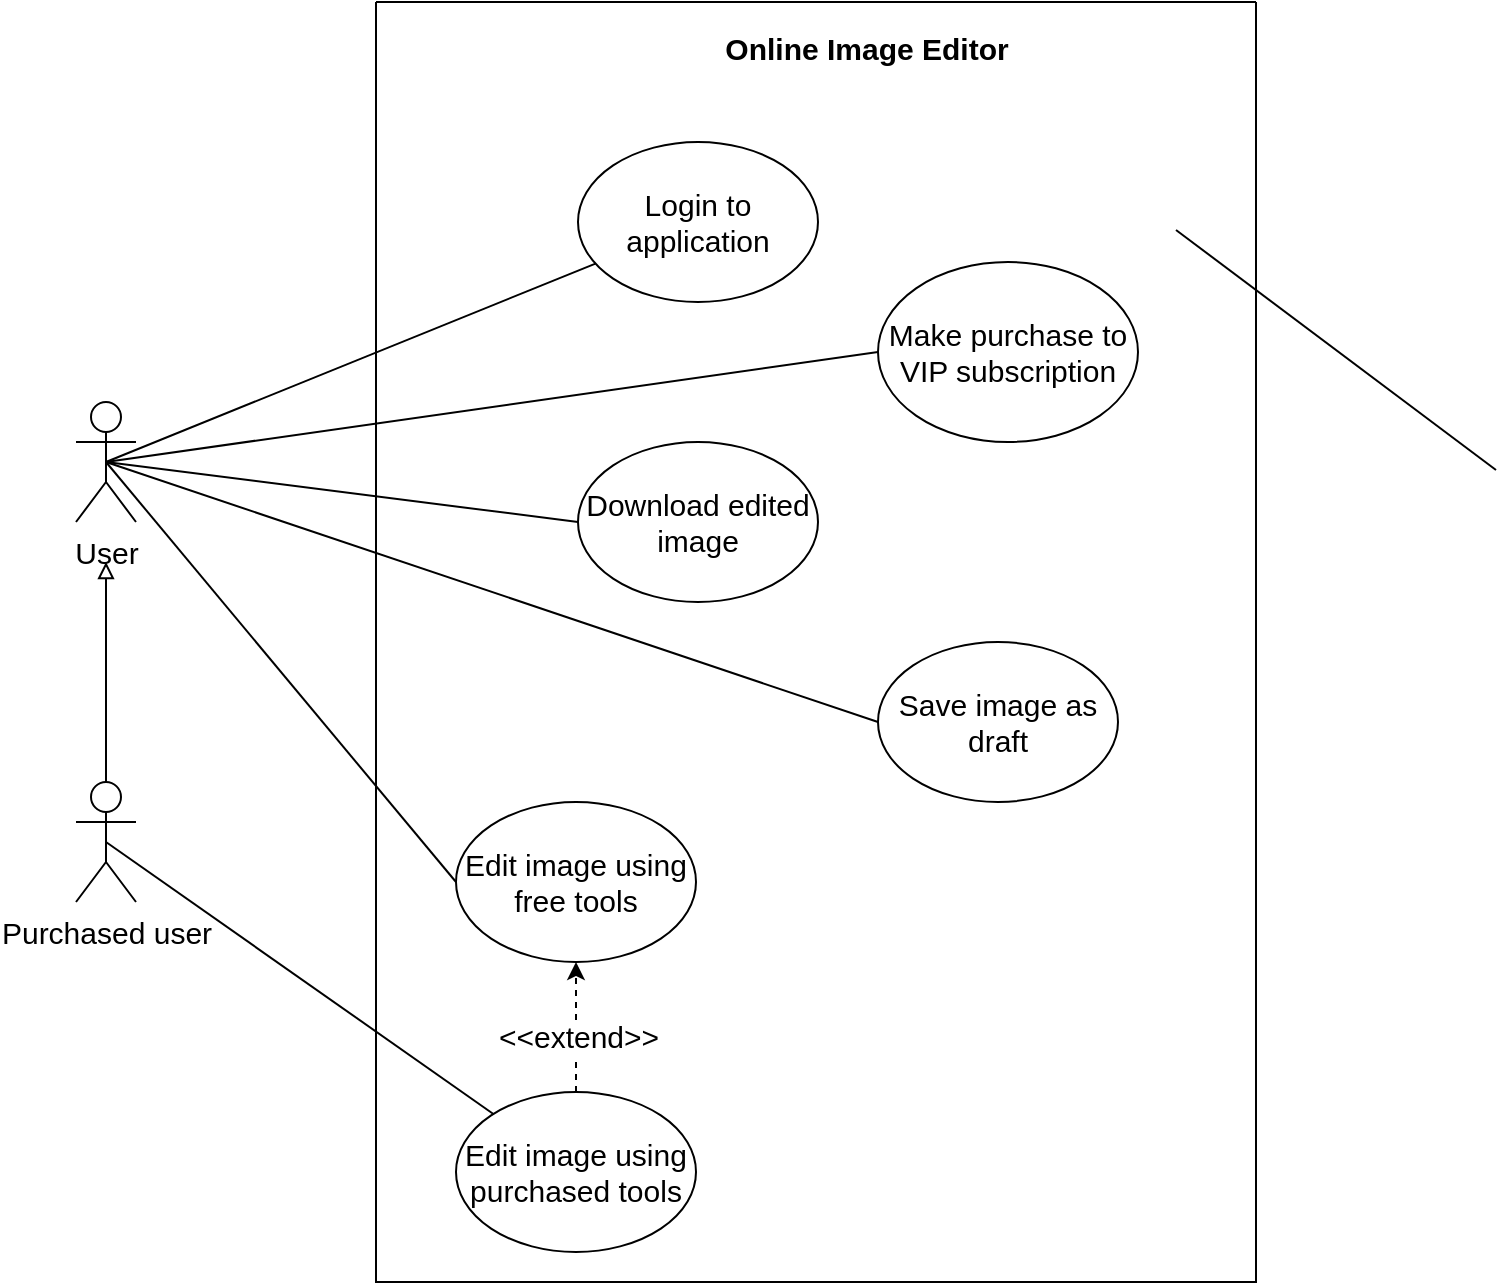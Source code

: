 <mxfile version="24.2.0" type="device">
  <diagram name="Trang-1" id="jcGi4OQ8nvNWdJNOWrVu">
    <mxGraphModel dx="1562" dy="938" grid="1" gridSize="10" guides="1" tooltips="1" connect="1" arrows="1" fold="1" page="1" pageScale="1" pageWidth="827" pageHeight="1169" math="0" shadow="0">
      <root>
        <mxCell id="0" />
        <mxCell id="1" parent="0" />
        <mxCell id="FmBBbiMj-wgR0HNExI7J-1" value="" style="swimlane;startSize=0;fontSize=15;" vertex="1" parent="1">
          <mxGeometry x="209" y="40" width="440" height="640" as="geometry">
            <mxRectangle x="320" y="80" width="50" height="40" as="alternateBounds" />
          </mxGeometry>
        </mxCell>
        <mxCell id="FmBBbiMj-wgR0HNExI7J-2" value="&lt;b style=&quot;font-size: 15px;&quot;&gt;&lt;font style=&quot;font-size: 15px;&quot;&gt;Online Image Editor&lt;/font&gt;&lt;/b&gt;" style="text;html=1;align=center;verticalAlign=middle;resizable=0;points=[];autosize=1;strokeColor=none;fillColor=none;fontSize=15;" vertex="1" parent="FmBBbiMj-wgR0HNExI7J-1">
          <mxGeometry x="160" y="8" width="170" height="30" as="geometry" />
        </mxCell>
        <mxCell id="FmBBbiMj-wgR0HNExI7J-3" value="Login to application" style="ellipse;whiteSpace=wrap;html=1;fontSize=15;" vertex="1" parent="FmBBbiMj-wgR0HNExI7J-1">
          <mxGeometry x="101" y="70" width="120" height="80" as="geometry" />
        </mxCell>
        <mxCell id="FmBBbiMj-wgR0HNExI7J-4" value="Make purchase to VIP subscription" style="ellipse;whiteSpace=wrap;html=1;fontSize=15;" vertex="1" parent="FmBBbiMj-wgR0HNExI7J-1">
          <mxGeometry x="251" y="130" width="130" height="90" as="geometry" />
        </mxCell>
        <mxCell id="FmBBbiMj-wgR0HNExI7J-7" value="Download edited image" style="ellipse;whiteSpace=wrap;html=1;fontSize=15;" vertex="1" parent="FmBBbiMj-wgR0HNExI7J-1">
          <mxGeometry x="101" y="220" width="120" height="80" as="geometry" />
        </mxCell>
        <mxCell id="FmBBbiMj-wgR0HNExI7J-8" value="Save image as draft" style="ellipse;whiteSpace=wrap;html=1;fontSize=15;" vertex="1" parent="FmBBbiMj-wgR0HNExI7J-1">
          <mxGeometry x="251" y="320" width="120" height="80" as="geometry" />
        </mxCell>
        <mxCell id="FmBBbiMj-wgR0HNExI7J-5" value="Edit image using free tools" style="ellipse;whiteSpace=wrap;html=1;fontSize=15;" vertex="1" parent="FmBBbiMj-wgR0HNExI7J-1">
          <mxGeometry x="40" y="400" width="120" height="80" as="geometry" />
        </mxCell>
        <mxCell id="FmBBbiMj-wgR0HNExI7J-10" style="edgeStyle=orthogonalEdgeStyle;rounded=0;orthogonalLoop=1;jettySize=auto;html=1;exitX=0.5;exitY=0;exitDx=0;exitDy=0;entryX=0.5;entryY=1;entryDx=0;entryDy=0;dashed=1;fontSize=15;" edge="1" parent="FmBBbiMj-wgR0HNExI7J-1" source="FmBBbiMj-wgR0HNExI7J-6" target="FmBBbiMj-wgR0HNExI7J-5">
          <mxGeometry relative="1" as="geometry" />
        </mxCell>
        <mxCell id="FmBBbiMj-wgR0HNExI7J-11" value="&amp;lt;&amp;lt;extend&amp;gt;&amp;gt;" style="edgeLabel;html=1;align=center;verticalAlign=middle;resizable=0;points=[];fontSize=15;" vertex="1" connectable="0" parent="FmBBbiMj-wgR0HNExI7J-10">
          <mxGeometry x="-0.13" y="-2" relative="1" as="geometry">
            <mxPoint x="-1" as="offset" />
          </mxGeometry>
        </mxCell>
        <mxCell id="FmBBbiMj-wgR0HNExI7J-6" value="Edit image using purchased tools" style="ellipse;whiteSpace=wrap;html=1;fontSize=15;" vertex="1" parent="FmBBbiMj-wgR0HNExI7J-1">
          <mxGeometry x="40" y="545" width="120" height="80" as="geometry" />
        </mxCell>
        <mxCell id="FmBBbiMj-wgR0HNExI7J-15" style="rounded=0;orthogonalLoop=1;jettySize=auto;html=1;exitX=0.5;exitY=0.5;exitDx=0;exitDy=0;exitPerimeter=0;endArrow=none;endFill=0;fontSize=15;" edge="1" parent="1" source="FmBBbiMj-wgR0HNExI7J-13" target="FmBBbiMj-wgR0HNExI7J-3">
          <mxGeometry relative="1" as="geometry" />
        </mxCell>
        <mxCell id="FmBBbiMj-wgR0HNExI7J-16" style="rounded=0;orthogonalLoop=1;jettySize=auto;html=1;exitX=0.5;exitY=0.5;exitDx=0;exitDy=0;exitPerimeter=0;entryX=0;entryY=0.5;entryDx=0;entryDy=0;endArrow=none;endFill=0;fontSize=15;" edge="1" parent="1" source="FmBBbiMj-wgR0HNExI7J-13" target="FmBBbiMj-wgR0HNExI7J-4">
          <mxGeometry relative="1" as="geometry" />
        </mxCell>
        <mxCell id="FmBBbiMj-wgR0HNExI7J-17" style="rounded=0;orthogonalLoop=1;jettySize=auto;html=1;exitX=0.5;exitY=0.5;exitDx=0;exitDy=0;exitPerimeter=0;entryX=0;entryY=0.5;entryDx=0;entryDy=0;endArrow=none;endFill=0;fontSize=15;" edge="1" parent="1" source="FmBBbiMj-wgR0HNExI7J-13" target="FmBBbiMj-wgR0HNExI7J-5">
          <mxGeometry relative="1" as="geometry" />
        </mxCell>
        <mxCell id="FmBBbiMj-wgR0HNExI7J-18" style="rounded=0;orthogonalLoop=1;jettySize=auto;html=1;exitX=0.5;exitY=0.5;exitDx=0;exitDy=0;exitPerimeter=0;entryX=0;entryY=0.5;entryDx=0;entryDy=0;endArrow=none;endFill=0;fontSize=15;" edge="1" parent="1" source="FmBBbiMj-wgR0HNExI7J-13" target="FmBBbiMj-wgR0HNExI7J-7">
          <mxGeometry relative="1" as="geometry" />
        </mxCell>
        <mxCell id="FmBBbiMj-wgR0HNExI7J-19" style="rounded=0;orthogonalLoop=1;jettySize=auto;html=1;exitX=0.5;exitY=0.5;exitDx=0;exitDy=0;exitPerimeter=0;entryX=0;entryY=0.5;entryDx=0;entryDy=0;endArrow=none;endFill=0;fontSize=15;" edge="1" parent="1" source="FmBBbiMj-wgR0HNExI7J-13" target="FmBBbiMj-wgR0HNExI7J-8">
          <mxGeometry relative="1" as="geometry" />
        </mxCell>
        <mxCell id="FmBBbiMj-wgR0HNExI7J-13" value="User" style="shape=umlActor;verticalLabelPosition=bottom;verticalAlign=top;html=1;outlineConnect=0;fontSize=15;" vertex="1" parent="1">
          <mxGeometry x="59" y="240" width="30" height="60" as="geometry" />
        </mxCell>
        <mxCell id="FmBBbiMj-wgR0HNExI7J-20" style="rounded=0;orthogonalLoop=1;jettySize=auto;html=1;exitX=0.5;exitY=0.5;exitDx=0;exitDy=0;exitPerimeter=0;endArrow=none;endFill=0;fontSize=15;" edge="1" parent="1" source="FmBBbiMj-wgR0HNExI7J-14" target="FmBBbiMj-wgR0HNExI7J-6">
          <mxGeometry relative="1" as="geometry" />
        </mxCell>
        <mxCell id="FmBBbiMj-wgR0HNExI7J-21" style="edgeStyle=orthogonalEdgeStyle;rounded=0;orthogonalLoop=1;jettySize=auto;html=1;endArrow=block;endFill=0;strokeWidth=1;fontSize=15;" edge="1" parent="1" source="FmBBbiMj-wgR0HNExI7J-14">
          <mxGeometry relative="1" as="geometry">
            <mxPoint x="74" y="320" as="targetPoint" />
            <mxPoint x="74" y="410" as="sourcePoint" />
          </mxGeometry>
        </mxCell>
        <mxCell id="FmBBbiMj-wgR0HNExI7J-14" value="Purchased user" style="shape=umlActor;verticalLabelPosition=bottom;verticalAlign=top;html=1;outlineConnect=0;fontSize=15;" vertex="1" parent="1">
          <mxGeometry x="59" y="430" width="30" height="60" as="geometry" />
        </mxCell>
        <mxCell id="FmBBbiMj-wgR0HNExI7J-27" style="rounded=0;orthogonalLoop=1;jettySize=auto;html=1;entryX=1;entryY=0.5;entryDx=0;entryDy=0;exitX=0;exitY=0.333;exitDx=0;exitDy=0;exitPerimeter=0;endArrow=none;endFill=0;fontSize=15;" edge="1" parent="1" source="FmBBbiMj-wgR0HNExI7J-23">
          <mxGeometry relative="1" as="geometry">
            <mxPoint x="769" y="274" as="sourcePoint" />
            <mxPoint x="609" y="154" as="targetPoint" />
          </mxGeometry>
        </mxCell>
        <mxCell id="FmBBbiMj-wgR0HNExI7J-28" style="rounded=0;orthogonalLoop=1;jettySize=auto;html=1;exitX=0;exitY=0.333;exitDx=0;exitDy=0;exitPerimeter=0;entryX=1;entryY=0.5;entryDx=0;entryDy=0;endArrow=none;endFill=0;fontSize=15;" edge="1" parent="1" source="FmBBbiMj-wgR0HNExI7J-23">
          <mxGeometry relative="1" as="geometry">
            <mxPoint x="609" y="260" as="targetPoint" />
          </mxGeometry>
        </mxCell>
      </root>
    </mxGraphModel>
  </diagram>
</mxfile>
